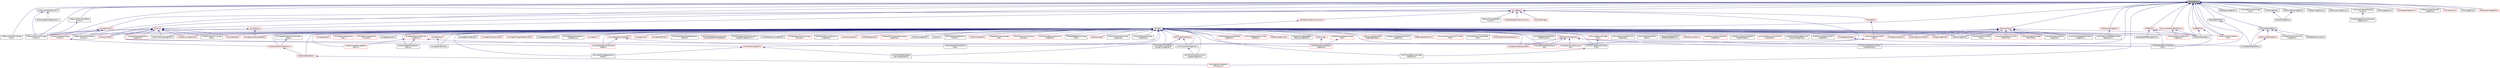 digraph "itkFixedArray.h"
{
 // LATEX_PDF_SIZE
  edge [fontname="Helvetica",fontsize="10",labelfontname="Helvetica",labelfontsize="10"];
  node [fontname="Helvetica",fontsize="10",shape=record];
  Node1 [label="itkFixedArray.h",height=0.2,width=0.4,color="black", fillcolor="grey75", style="filled", fontcolor="black",tooltip=" "];
  Node1 -> Node2 [dir="back",color="midnightblue",fontsize="10",style="solid",fontname="Helvetica"];
  Node2 [label="itkBSplineControlPointImage\lFilter.h",height=0.2,width=0.4,color="black", fillcolor="white", style="filled",URL="$itkBSplineControlPointImageFilter_8h.html",tooltip=" "];
  Node1 -> Node3 [dir="back",color="midnightblue",fontsize="10",style="solid",fontname="Helvetica"];
  Node3 [label="itkBSplineControlPointImage\lFunction.h",height=0.2,width=0.4,color="black", fillcolor="white", style="filled",URL="$itkBSplineControlPointImageFunction_8h.html",tooltip=" "];
  Node1 -> Node4 [dir="back",color="midnightblue",fontsize="10",style="solid",fontname="Helvetica"];
  Node4 [label="itkBilateralImageFilter.h",height=0.2,width=0.4,color="black", fillcolor="white", style="filled",URL="$itkBilateralImageFilter_8h.html",tooltip=" "];
  Node1 -> Node5 [dir="back",color="midnightblue",fontsize="10",style="solid",fontname="Helvetica"];
  Node5 [label="itkBoxSpatialObject.h",height=0.2,width=0.4,color="black", fillcolor="white", style="filled",URL="$itkBoxSpatialObject_8h.html",tooltip=" "];
  Node5 -> Node6 [dir="back",color="midnightblue",fontsize="10",style="solid",fontname="Helvetica"];
  Node6 [label="itkCastSpatialObjectFilter.h",height=0.2,width=0.4,color="black", fillcolor="white", style="filled",URL="$itkCastSpatialObjectFilter_8h.html",tooltip=" "];
  Node1 -> Node7 [dir="back",color="midnightblue",fontsize="10",style="solid",fontname="Helvetica"];
  Node7 [label="itkChangeInformationImage\lFilter.h",height=0.2,width=0.4,color="black", fillcolor="white", style="filled",URL="$itkChangeInformationImageFilter_8h.html",tooltip=" "];
  Node1 -> Node8 [dir="back",color="midnightblue",fontsize="10",style="solid",fontname="Helvetica"];
  Node8 [label="itkEllipseSpatialObject.h",height=0.2,width=0.4,color="black", fillcolor="white", style="filled",URL="$itkEllipseSpatialObject_8h.html",tooltip=" "];
  Node8 -> Node6 [dir="back",color="midnightblue",fontsize="10",style="solid",fontname="Helvetica"];
  Node8 -> Node9 [dir="back",color="midnightblue",fontsize="10",style="solid",fontname="Helvetica"];
  Node9 [label="itkGaussianSpatialObject.h",height=0.2,width=0.4,color="red", fillcolor="white", style="filled",URL="$itkGaussianSpatialObject_8h.html",tooltip=" "];
  Node9 -> Node6 [dir="back",color="midnightblue",fontsize="10",style="solid",fontname="Helvetica"];
  Node8 -> Node11 [dir="back",color="midnightblue",fontsize="10",style="solid",fontname="Helvetica"];
  Node11 [label="itkHoughTransform2DCircles\lImageFilter.h",height=0.2,width=0.4,color="black", fillcolor="white", style="filled",URL="$itkHoughTransform2DCirclesImageFilter_8h.html",tooltip=" "];
  Node8 -> Node12 [dir="back",color="midnightblue",fontsize="10",style="solid",fontname="Helvetica"];
  Node12 [label="itkMetaEllipseConverter.h",height=0.2,width=0.4,color="black", fillcolor="white", style="filled",URL="$itkMetaEllipseConverter_8h.html",tooltip=" "];
  Node1 -> Node13 [dir="back",color="midnightblue",fontsize="10",style="solid",fontname="Helvetica"];
  Node13 [label="itkFlipImageFilter.h",height=0.2,width=0.4,color="black", fillcolor="white", style="filled",URL="$itkFlipImageFilter_8h.html",tooltip=" "];
  Node13 -> Node14 [dir="back",color="midnightblue",fontsize="10",style="solid",fontname="Helvetica"];
  Node14 [label="itkOrientImageFilter.h",height=0.2,width=0.4,color="black", fillcolor="white", style="filled",URL="$itkOrientImageFilter_8h.html",tooltip=" "];
  Node1 -> Node15 [dir="back",color="midnightblue",fontsize="10",style="solid",fontname="Helvetica"];
  Node15 [label="itkGaborImageSource.h",height=0.2,width=0.4,color="black", fillcolor="white", style="filled",URL="$itkGaborImageSource_8h.html",tooltip=" "];
  Node1 -> Node16 [dir="back",color="midnightblue",fontsize="10",style="solid",fontname="Helvetica"];
  Node16 [label="itkGaussianDerivativeImage\lFunction.h",height=0.2,width=0.4,color="black", fillcolor="white", style="filled",URL="$itkGaussianDerivativeImageFunction_8h.html",tooltip=" "];
  Node1 -> Node17 [dir="back",color="midnightblue",fontsize="10",style="solid",fontname="Helvetica"];
  Node17 [label="itkGaussianDerivativeSpatial\lFunction.h",height=0.2,width=0.4,color="black", fillcolor="white", style="filled",URL="$itkGaussianDerivativeSpatialFunction_8h.html",tooltip=" "];
  Node17 -> Node16 [dir="back",color="midnightblue",fontsize="10",style="solid",fontname="Helvetica"];
  Node1 -> Node18 [dir="back",color="midnightblue",fontsize="10",style="solid",fontname="Helvetica"];
  Node18 [label="itkGaussianImageSource.h",height=0.2,width=0.4,color="black", fillcolor="white", style="filled",URL="$itkGaussianImageSource_8h.html",tooltip=" "];
  Node1 -> Node19 [dir="back",color="midnightblue",fontsize="10",style="solid",fontname="Helvetica"];
  Node19 [label="itkGaussianInterpolateImage\lFunction.h",height=0.2,width=0.4,color="black", fillcolor="white", style="filled",URL="$itkGaussianInterpolateImageFunction_8h.html",tooltip=" "];
  Node19 -> Node20 [dir="back",color="midnightblue",fontsize="10",style="solid",fontname="Helvetica"];
  Node20 [label="itkLabelImageGaussianInterpolate\lImageFunction.h",height=0.2,width=0.4,color="black", fillcolor="white", style="filled",URL="$itkLabelImageGaussianInterpolateImageFunction_8h.html",tooltip=" "];
  Node1 -> Node21 [dir="back",color="midnightblue",fontsize="10",style="solid",fontname="Helvetica"];
  Node21 [label="itkGaussianSpatialFunction.h",height=0.2,width=0.4,color="black", fillcolor="white", style="filled",URL="$itkGaussianSpatialFunction_8h.html",tooltip=" "];
  Node21 -> Node22 [dir="back",color="midnightblue",fontsize="10",style="solid",fontname="Helvetica"];
  Node22 [label="itkGaussianBlurImageFunction.h",height=0.2,width=0.4,color="black", fillcolor="white", style="filled",URL="$itkGaussianBlurImageFunction_8h.html",tooltip=" "];
  Node21 -> Node16 [dir="back",color="midnightblue",fontsize="10",style="solid",fontname="Helvetica"];
  Node1 -> Node23 [dir="back",color="midnightblue",fontsize="10",style="solid",fontname="Helvetica"];
  Node23 [label="itkGridImageSource.h",height=0.2,width=0.4,color="black", fillcolor="white", style="filled",URL="$itkGridImageSource_8h.html",tooltip=" "];
  Node1 -> Node24 [dir="back",color="midnightblue",fontsize="10",style="solid",fontname="Helvetica"];
  Node24 [label="itkImage.h",height=0.2,width=0.4,color="black", fillcolor="white", style="filled",URL="$itkImage_8h.html",tooltip=" "];
  Node24 -> Node25 [dir="back",color="midnightblue",fontsize="10",style="solid",fontname="Helvetica"];
  Node25 [label="itkAdaptiveHistogramEqualization\lImageFilter.h",height=0.2,width=0.4,color="black", fillcolor="white", style="filled",URL="$itkAdaptiveHistogramEqualizationImageFilter_8h.html",tooltip=" "];
  Node24 -> Node26 [dir="back",color="midnightblue",fontsize="10",style="solid",fontname="Helvetica"];
  Node26 [label="itkBSplineBaseTransform.h",height=0.2,width=0.4,color="red", fillcolor="white", style="filled",URL="$itkBSplineBaseTransform_8h.html",tooltip=" "];
  Node24 -> Node3 [dir="back",color="midnightblue",fontsize="10",style="solid",fontname="Helvetica"];
  Node24 -> Node49 [dir="back",color="midnightblue",fontsize="10",style="solid",fontname="Helvetica"];
  Node49 [label="itkBinaryImageToLevelSet\lImageAdaptorBase.h",height=0.2,width=0.4,color="red", fillcolor="white", style="filled",URL="$itkBinaryImageToLevelSetImageAdaptorBase_8h.html",tooltip=" "];
  Node24 -> Node51 [dir="back",color="midnightblue",fontsize="10",style="solid",fontname="Helvetica"];
  Node51 [label="itkBlockMatchingImageFilter.h",height=0.2,width=0.4,color="black", fillcolor="white", style="filled",URL="$itkBlockMatchingImageFilter_8h.html",tooltip=" "];
  Node24 -> Node52 [dir="back",color="midnightblue",fontsize="10",style="solid",fontname="Helvetica"];
  Node52 [label="itkComplexToComplex1DFFTImage\lFilter.h",height=0.2,width=0.4,color="red", fillcolor="white", style="filled",URL="$itkComplexToComplex1DFFTImageFilter_8h.html",tooltip=" "];
  Node24 -> Node55 [dir="back",color="midnightblue",fontsize="10",style="solid",fontname="Helvetica"];
  Node55 [label="itkConfidenceConnectedImage\lFilter.h",height=0.2,width=0.4,color="black", fillcolor="white", style="filled",URL="$itkConfidenceConnectedImageFilter_8h.html",tooltip=" "];
  Node24 -> Node56 [dir="back",color="midnightblue",fontsize="10",style="solid",fontname="Helvetica"];
  Node56 [label="itkConnectedComponentAlgorithm.h",height=0.2,width=0.4,color="red", fillcolor="white", style="filled",URL="$itkConnectedComponentAlgorithm_8h.html",tooltip=" "];
  Node24 -> Node60 [dir="back",color="midnightblue",fontsize="10",style="solid",fontname="Helvetica"];
  Node60 [label="itkConstNeighborhoodIterator.h",height=0.2,width=0.4,color="red", fillcolor="white", style="filled",URL="$itkConstNeighborhoodIterator_8h.html",tooltip=" "];
  Node60 -> Node164 [dir="back",color="midnightblue",fontsize="10",style="solid",fontname="Helvetica"];
  Node164 [label="itkImageToNeighborhoodSample\lAdaptor.h",height=0.2,width=0.4,color="red", fillcolor="white", style="filled",URL="$itkImageToNeighborhoodSampleAdaptor_8h.html",tooltip=" "];
  Node60 -> Node173 [dir="back",color="midnightblue",fontsize="10",style="solid",fontname="Helvetica"];
  Node173 [label="itkMaskFeaturePointSelection\lFilter.h",height=0.2,width=0.4,color="black", fillcolor="white", style="filled",URL="$itkMaskFeaturePointSelectionFilter_8h.html",tooltip=" "];
  Node24 -> Node238 [dir="back",color="midnightblue",fontsize="10",style="solid",fontname="Helvetica"];
  Node238 [label="itkConstNeighborhoodIterator\lWithOnlyIndex.h",height=0.2,width=0.4,color="black", fillcolor="white", style="filled",URL="$itkConstNeighborhoodIteratorWithOnlyIndex_8h.html",tooltip=" "];
  Node24 -> Node239 [dir="back",color="midnightblue",fontsize="10",style="solid",fontname="Helvetica"];
  Node239 [label="itkContourDirectedMeanDistance\lImageFilter.h",height=0.2,width=0.4,color="black", fillcolor="white", style="filled",URL="$itkContourDirectedMeanDistanceImageFilter_8h.html",tooltip=" "];
  Node24 -> Node240 [dir="back",color="midnightblue",fontsize="10",style="solid",fontname="Helvetica"];
  Node240 [label="itkDefaultImageToImageMetric\lTraitsv4.h",height=0.2,width=0.4,color="red", fillcolor="white", style="filled",URL="$itkDefaultImageToImageMetricTraitsv4_8h.html",tooltip=" "];
  Node24 -> Node252 [dir="back",color="midnightblue",fontsize="10",style="solid",fontname="Helvetica"];
  Node252 [label="itkDirectFourierReconstruction\lImageToImageFilter.h",height=0.2,width=0.4,color="black", fillcolor="white", style="filled",URL="$itkDirectFourierReconstructionImageToImageFilter_8h.html",tooltip=" "];
  Node24 -> Node253 [dir="back",color="midnightblue",fontsize="10",style="solid",fontname="Helvetica"];
  Node253 [label="itkDiscreteGaussianDerivative\lImageFilter.h",height=0.2,width=0.4,color="black", fillcolor="white", style="filled",URL="$itkDiscreteGaussianDerivativeImageFilter_8h.html",tooltip=" "];
  Node24 -> Node254 [dir="back",color="midnightblue",fontsize="10",style="solid",fontname="Helvetica"];
  Node254 [label="itkDiscreteGaussianImage\lFilter.h",height=0.2,width=0.4,color="red", fillcolor="white", style="filled",URL="$itkDiscreteGaussianImageFilter_8h.html",tooltip=" "];
  Node254 -> Node255 [dir="back",color="midnightblue",fontsize="10",style="solid",fontname="Helvetica"];
  Node255 [label="itkFFTDiscreteGaussianImage\lFilter.h",height=0.2,width=0.4,color="black", fillcolor="white", style="filled",URL="$itkFFTDiscreteGaussianImageFilter_8h.html",tooltip=" "];
  Node255 -> Node256 [dir="back",color="midnightblue",fontsize="10",style="solid",fontname="Helvetica"];
  Node256 [label="itkFFTDiscreteGaussianImage\lFilterFactory.h",height=0.2,width=0.4,color="black", fillcolor="white", style="filled",URL="$itkFFTDiscreteGaussianImageFilterFactory_8h.html",tooltip=" "];
  Node24 -> Node258 [dir="back",color="midnightblue",fontsize="10",style="solid",fontname="Helvetica"];
  Node258 [label="itkDisplacementFieldTransform.h",height=0.2,width=0.4,color="red", fillcolor="white", style="filled",URL="$itkDisplacementFieldTransform_8h.html",tooltip=" "];
  Node258 -> Node264 [dir="back",color="midnightblue",fontsize="10",style="solid",fontname="Helvetica"];
  Node264 [label="itkObjectToObjectMetric.h",height=0.2,width=0.4,color="red", fillcolor="white", style="filled",URL="$itkObjectToObjectMetric_8h.html",tooltip=" "];
  Node264 -> Node266 [dir="back",color="midnightblue",fontsize="10",style="solid",fontname="Helvetica"];
  Node266 [label="itkPointSetToPointSetMetric\lWithIndexv4.h",height=0.2,width=0.4,color="red", fillcolor="white", style="filled",URL="$itkPointSetToPointSetMetricWithIndexv4_8h.html",tooltip=" "];
  Node24 -> Node276 [dir="back",color="midnightblue",fontsize="10",style="solid",fontname="Helvetica"];
  Node276 [label="itkEuclideanDistancePoint\lMetric.h",height=0.2,width=0.4,color="black", fillcolor="white", style="filled",URL="$itkEuclideanDistancePointMetric_8h.html",tooltip=" "];
  Node24 -> Node269 [dir="back",color="midnightblue",fontsize="10",style="solid",fontname="Helvetica"];
  Node269 [label="itkExpectationBasedPoint\lSetToPointSetMetricv4.h",height=0.2,width=0.4,color="black", fillcolor="white", style="filled",URL="$itkExpectationBasedPointSetToPointSetMetricv4_8h.html",tooltip=" "];
  Node24 -> Node255 [dir="back",color="midnightblue",fontsize="10",style="solid",fontname="Helvetica"];
  Node24 -> Node256 [dir="back",color="midnightblue",fontsize="10",style="solid",fontname="Helvetica"];
  Node24 -> Node277 [dir="back",color="midnightblue",fontsize="10",style="solid",fontname="Helvetica"];
  Node277 [label="itkFFTImageFilterFactory.h",height=0.2,width=0.4,color="red", fillcolor="white", style="filled",URL="$itkFFTImageFilterFactory_8h.html",tooltip=" "];
  Node277 -> Node288 [dir="back",color="midnightblue",fontsize="10",style="solid",fontname="Helvetica"];
  Node288 [label="itkVnlHalfHermitianToReal\lInverseFFTImageFilter.h",height=0.2,width=0.4,color="black", fillcolor="white", style="filled",URL="$itkVnlHalfHermitianToRealInverseFFTImageFilter_8h.html",tooltip=" "];
  Node277 -> Node290 [dir="back",color="midnightblue",fontsize="10",style="solid",fontname="Helvetica"];
  Node290 [label="itkVnlInverseFFTImageFilter.h",height=0.2,width=0.4,color="black", fillcolor="white", style="filled",URL="$itkVnlInverseFFTImageFilter_8h.html",tooltip=" "];
  Node290 -> Node252 [dir="back",color="midnightblue",fontsize="10",style="solid",fontname="Helvetica"];
  Node24 -> Node292 [dir="back",color="midnightblue",fontsize="10",style="solid",fontname="Helvetica"];
  Node292 [label="itkFastMarchingTraits.h",height=0.2,width=0.4,color="red", fillcolor="white", style="filled",URL="$itkFastMarchingTraits_8h.html",tooltip=" "];
  Node24 -> Node300 [dir="back",color="midnightblue",fontsize="10",style="solid",fontname="Helvetica"];
  Node300 [label="itkFastMarchingUpwindGradient\lImageFilter.h",height=0.2,width=0.4,color="red", fillcolor="white", style="filled",URL="$itkFastMarchingUpwindGradientImageFilter_8h.html",tooltip=" "];
  Node24 -> Node213 [dir="back",color="midnightblue",fontsize="10",style="solid",fontname="Helvetica"];
  Node213 [label="itkFastMarchingUpwindGradient\lImageFilterBase.h",height=0.2,width=0.4,color="black", fillcolor="white", style="filled",URL="$itkFastMarchingUpwindGradientImageFilterBase_8h.html",tooltip=" "];
  Node24 -> Node302 [dir="back",color="midnightblue",fontsize="10",style="solid",fontname="Helvetica"];
  Node302 [label="itkFlatStructuringElement.h",height=0.2,width=0.4,color="red", fillcolor="white", style="filled",URL="$itkFlatStructuringElement_8h.html",tooltip=" "];
  Node24 -> Node306 [dir="back",color="midnightblue",fontsize="10",style="solid",fontname="Helvetica"];
  Node306 [label="itkFloodFilledFunctionConditional\lConstIterator.h",height=0.2,width=0.4,color="red", fillcolor="white", style="filled",URL="$itkFloodFilledFunctionConditionalConstIterator_8h.html",tooltip=" "];
  Node24 -> Node311 [dir="back",color="midnightblue",fontsize="10",style="solid",fontname="Helvetica"];
  Node311 [label="itkGPUImage.h",height=0.2,width=0.4,color="red", fillcolor="white", style="filled",URL="$itkGPUImage_8h.html",tooltip=" "];
  Node311 -> Node321 [dir="back",color="midnightblue",fontsize="10",style="solid",fontname="Helvetica"];
  Node321 [label="itkGPUNeighborhoodOperator\lImageFilter.h",height=0.2,width=0.4,color="red", fillcolor="white", style="filled",URL="$itkGPUNeighborhoodOperatorImageFilter_8h.html",tooltip=" "];
  Node24 -> Node321 [dir="back",color="midnightblue",fontsize="10",style="solid",fontname="Helvetica"];
  Node24 -> Node16 [dir="back",color="midnightblue",fontsize="10",style="solid",fontname="Helvetica"];
  Node24 -> Node323 [dir="back",color="midnightblue",fontsize="10",style="solid",fontname="Helvetica"];
  Node323 [label="itkGradientMagnitudeRecursive\lGaussianImageFilter.h",height=0.2,width=0.4,color="black", fillcolor="white", style="filled",URL="$itkGradientMagnitudeRecursiveGaussianImageFilter_8h.html",tooltip=" "];
  Node24 -> Node324 [dir="back",color="midnightblue",fontsize="10",style="solid",fontname="Helvetica"];
  Node324 [label="itkGradientRecursiveGaussian\lImageFilter.h",height=0.2,width=0.4,color="red", fillcolor="white", style="filled",URL="$itkGradientRecursiveGaussianImageFilter_8h.html",tooltip=" "];
  Node324 -> Node240 [dir="back",color="midnightblue",fontsize="10",style="solid",fontname="Helvetica"];
  Node324 -> Node325 [dir="back",color="midnightblue",fontsize="10",style="solid",fontname="Helvetica"];
  Node325 [label="itkPointSetToImageMetric.h",height=0.2,width=0.4,color="red", fillcolor="white", style="filled",URL="$itkPointSetToImageMetric_8h.html",tooltip=" "];
  Node325 -> Node329 [dir="back",color="midnightblue",fontsize="10",style="solid",fontname="Helvetica"];
  Node329 [label="itkPointSetToImageRegistration\lMethod.h",height=0.2,width=0.4,color="black", fillcolor="white", style="filled",URL="$itkPointSetToImageRegistrationMethod_8h.html",tooltip=" "];
  Node325 -> Node330 [dir="back",color="midnightblue",fontsize="10",style="solid",fontname="Helvetica"];
  Node330 [label="itkPointSetToSpatialObject\lDemonsRegistration.h",height=0.2,width=0.4,color="black", fillcolor="white", style="filled",URL="$itkPointSetToSpatialObjectDemonsRegistration_8h.html",tooltip=" "];
  Node324 -> Node333 [dir="back",color="midnightblue",fontsize="10",style="solid",fontname="Helvetica"];
  Node333 [label="itkVectorImageToImageMetric\lTraitsv4.h",height=0.2,width=0.4,color="black", fillcolor="white", style="filled",URL="$itkVectorImageToImageMetricTraitsv4_8h.html",tooltip=" "];
  Node24 -> Node334 [dir="back",color="midnightblue",fontsize="10",style="solid",fontname="Helvetica"];
  Node334 [label="itkGradientVectorFlowImage\lFilter.h",height=0.2,width=0.4,color="black", fillcolor="white", style="filled",URL="$itkGradientVectorFlowImageFilter_8h.html",tooltip=" "];
  Node24 -> Node335 [dir="back",color="midnightblue",fontsize="10",style="solid",fontname="Helvetica"];
  Node335 [label="itkHardConnectedComponent\lImageFilter.h",height=0.2,width=0.4,color="black", fillcolor="white", style="filled",URL="$itkHardConnectedComponentImageFilter_8h.html",tooltip=" "];
  Node24 -> Node336 [dir="back",color="midnightblue",fontsize="10",style="solid",fontname="Helvetica"];
  Node336 [label="itkHessianRecursiveGaussian\lImageFilter.h",height=0.2,width=0.4,color="red", fillcolor="white", style="filled",URL="$itkHessianRecursiveGaussianImageFilter_8h.html",tooltip=" "];
  Node24 -> Node338 [dir="back",color="midnightblue",fontsize="10",style="solid",fontname="Helvetica"];
  Node338 [label="itkImageAdaptor.h",height=0.2,width=0.4,color="red", fillcolor="white", style="filled",URL="$itkImageAdaptor_8h.html",tooltip=" "];
  Node24 -> Node365 [dir="back",color="midnightblue",fontsize="10",style="solid",fontname="Helvetica"];
  Node365 [label="itkImageConstIterator.h",height=0.2,width=0.4,color="red", fillcolor="white", style="filled",URL="$itkImageConstIterator_8h.html",tooltip=" "];
  Node24 -> Node417 [dir="back",color="midnightblue",fontsize="10",style="solid",fontname="Helvetica"];
  Node417 [label="itkImageConstIteratorWith\lIndex.h",height=0.2,width=0.4,color="red", fillcolor="white", style="filled",URL="$itkImageConstIteratorWithIndex_8h.html",tooltip=" "];
  Node24 -> Node562 [dir="back",color="midnightblue",fontsize="10",style="solid",fontname="Helvetica"];
  Node562 [label="itkImageConstIteratorWith\lOnlyIndex.h",height=0.2,width=0.4,color="red", fillcolor="white", style="filled",URL="$itkImageConstIteratorWithOnlyIndex_8h.html",tooltip=" "];
  Node24 -> Node565 [dir="back",color="midnightblue",fontsize="10",style="solid",fontname="Helvetica"];
  Node565 [label="itkImageDuplicator.h",height=0.2,width=0.4,color="black", fillcolor="white", style="filled",URL="$itkImageDuplicator_8h.html",tooltip=" "];
  Node24 -> Node566 [dir="back",color="midnightblue",fontsize="10",style="solid",fontname="Helvetica"];
  Node566 [label="itkImageKernelOperator.h",height=0.2,width=0.4,color="black", fillcolor="white", style="filled",URL="$itkImageKernelOperator_8h.html",tooltip=" "];
  Node24 -> Node567 [dir="back",color="midnightblue",fontsize="10",style="solid",fontname="Helvetica"];
  Node567 [label="itkImageMomentsCalculator.h",height=0.2,width=0.4,color="red", fillcolor="white", style="filled",URL="$itkImageMomentsCalculator_8h.html",tooltip=" "];
  Node24 -> Node386 [dir="back",color="midnightblue",fontsize="10",style="solid",fontname="Helvetica"];
  Node386 [label="itkImagePCAShapeModelEstimator.h",height=0.2,width=0.4,color="red", fillcolor="white", style="filled",URL="$itkImagePCAShapeModelEstimator_8h.html",tooltip=" "];
  Node24 -> Node39 [dir="back",color="midnightblue",fontsize="10",style="solid",fontname="Helvetica"];
  Node39 [label="itkImageRegistrationMethod.h",height=0.2,width=0.4,color="black", fillcolor="white", style="filled",URL="$itkImageRegistrationMethod_8h.html",tooltip=" "];
  Node24 -> Node443 [dir="back",color="midnightblue",fontsize="10",style="solid",fontname="Helvetica"];
  Node443 [label="itkImageRegistrationMethod\lImageSource.h",height=0.2,width=0.4,color="black", fillcolor="white", style="filled",URL="$itkImageRegistrationMethodImageSource_8h.html",tooltip=" "];
  Node24 -> Node570 [dir="back",color="midnightblue",fontsize="10",style="solid",fontname="Helvetica"];
  Node570 [label="itkImageSink.h",height=0.2,width=0.4,color="red", fillcolor="white", style="filled",URL="$itkImageSink_8h.html",tooltip=" "];
  Node24 -> Node591 [dir="back",color="midnightblue",fontsize="10",style="solid",fontname="Helvetica"];
  Node591 [label="itkImageSource.h",height=0.2,width=0.4,color="red", fillcolor="white", style="filled",URL="$itkImageSource_8h.html",tooltip=" "];
  Node24 -> Node837 [dir="back",color="midnightblue",fontsize="10",style="solid",fontname="Helvetica"];
  Node837 [label="itkImageSpatialObject.h",height=0.2,width=0.4,color="red", fillcolor="white", style="filled",URL="$itkImageSpatialObject_8h.html",tooltip=" "];
  Node837 -> Node6 [dir="back",color="midnightblue",fontsize="10",style="solid",fontname="Helvetica"];
  Node24 -> Node391 [dir="back",color="midnightblue",fontsize="10",style="solid",fontname="Helvetica"];
  Node391 [label="itkImageToListSampleAdaptor.h",height=0.2,width=0.4,color="red", fillcolor="white", style="filled",URL="$itkImageToListSampleAdaptor_8h.html",tooltip=" "];
  Node24 -> Node164 [dir="back",color="midnightblue",fontsize="10",style="solid",fontname="Helvetica"];
  Node24 -> Node839 [dir="back",color="midnightblue",fontsize="10",style="solid",fontname="Helvetica"];
  Node839 [label="itkImageToPathFilter.h",height=0.2,width=0.4,color="red", fillcolor="white", style="filled",URL="$itkImageToPathFilter_8h.html",tooltip=" "];
  Node24 -> Node840 [dir="back",color="midnightblue",fontsize="10",style="solid",fontname="Helvetica"];
  Node840 [label="itkImageToSpatialObjectRegistration\lMethod.h",height=0.2,width=0.4,color="black", fillcolor="white", style="filled",URL="$itkImageToSpatialObjectRegistrationMethod_8h.html",tooltip=" "];
  Node24 -> Node841 [dir="back",color="midnightblue",fontsize="10",style="solid",fontname="Helvetica"];
  Node841 [label="itkImageToVideoFilter.h",height=0.2,width=0.4,color="black", fillcolor="white", style="filled",URL="$itkImageToVideoFilter_8h.html",tooltip=" "];
  Node24 -> Node842 [dir="back",color="midnightblue",fontsize="10",style="solid",fontname="Helvetica"];
  Node842 [label="itkImageVectorOptimizerParameters\lHelper.h",height=0.2,width=0.4,color="black", fillcolor="white", style="filled",URL="$itkImageVectorOptimizerParametersHelper_8h.html",tooltip=" "];
  Node842 -> Node258 [dir="back",color="midnightblue",fontsize="10",style="solid",fontname="Helvetica"];
  Node24 -> Node843 [dir="back",color="midnightblue",fontsize="10",style="solid",fontname="Helvetica"];
  Node843 [label="itkJointHistogramMutualInformation\lComputeJointPDFThreaderBase.h",height=0.2,width=0.4,color="red", fillcolor="white", style="filled",URL="$itkJointHistogramMutualInformationComputeJointPDFThreaderBase_8h.html",tooltip=" "];
  Node24 -> Node249 [dir="back",color="midnightblue",fontsize="10",style="solid",fontname="Helvetica"];
  Node249 [label="itkJointHistogramMutualInformation\lImageToImageMetricv4.h",height=0.2,width=0.4,color="black", fillcolor="white", style="filled",URL="$itkJointHistogramMutualInformationImageToImageMetricv4_8h.html",tooltip=" "];
  Node24 -> Node398 [dir="back",color="midnightblue",fontsize="10",style="solid",fontname="Helvetica"];
  Node398 [label="itkKLMRegionGrowImageFilter.h",height=0.2,width=0.4,color="black", fillcolor="white", style="filled",URL="$itkKLMRegionGrowImageFilter_8h.html",tooltip=" "];
  Node24 -> Node845 [dir="back",color="midnightblue",fontsize="10",style="solid",fontname="Helvetica"];
  Node845 [label="itkKappaSigmaThresholdImage\lCalculator.h",height=0.2,width=0.4,color="red", fillcolor="white", style="filled",URL="$itkKappaSigmaThresholdImageCalculator_8h.html",tooltip=" "];
  Node24 -> Node755 [dir="back",color="midnightblue",fontsize="10",style="solid",fontname="Helvetica"];
  Node755 [label="itkLabelMapToRGBImageFilter.h",height=0.2,width=0.4,color="black", fillcolor="white", style="filled",URL="$itkLabelMapToRGBImageFilter_8h.html",tooltip=" "];
  Node24 -> Node694 [dir="back",color="midnightblue",fontsize="10",style="solid",fontname="Helvetica"];
  Node694 [label="itkLaplacianRecursiveGaussian\lImageFilter.h",height=0.2,width=0.4,color="black", fillcolor="white", style="filled",URL="$itkLaplacianRecursiveGaussianImageFilter_8h.html",tooltip=" "];
  Node24 -> Node447 [dir="back",color="midnightblue",fontsize="10",style="solid",fontname="Helvetica"];
  Node447 [label="itkLevelSetEvolutionBase.h",height=0.2,width=0.4,color="red", fillcolor="white", style="filled",URL="$itkLevelSetEvolutionBase_8h.html",tooltip=" "];
  Node24 -> Node846 [dir="back",color="midnightblue",fontsize="10",style="solid",fontname="Helvetica"];
  Node846 [label="itkLevelSetNode.h",height=0.2,width=0.4,color="red", fillcolor="white", style="filled",URL="$itkLevelSetNode_8h.html",tooltip=" "];
  Node24 -> Node852 [dir="back",color="midnightblue",fontsize="10",style="solid",fontname="Helvetica"];
  Node852 [label="itkLineConstIterator.h",height=0.2,width=0.4,color="red", fillcolor="white", style="filled",URL="$itkLineConstIterator_8h.html",tooltip=" "];
  Node24 -> Node854 [dir="back",color="midnightblue",fontsize="10",style="solid",fontname="Helvetica"];
  Node854 [label="itkMRASlabIdentifier.h",height=0.2,width=0.4,color="red", fillcolor="white", style="filled",URL="$itkMRASlabIdentifier_8h.html",tooltip=" "];
  Node24 -> Node855 [dir="back",color="midnightblue",fontsize="10",style="solid",fontname="Helvetica"];
  Node855 [label="itkMalcolmSparseLevelSet\lImage.h",height=0.2,width=0.4,color="red", fillcolor="white", style="filled",URL="$itkMalcolmSparseLevelSetImage_8h.html",tooltip=" "];
  Node855 -> Node203 [dir="back",color="midnightblue",fontsize="10",style="solid",fontname="Helvetica"];
  Node203 [label="itkUpdateMalcolmSparseLevel\lSet.h",height=0.2,width=0.4,color="red", fillcolor="white", style="filled",URL="$itkUpdateMalcolmSparseLevelSet_8h.html",tooltip=" "];
  Node24 -> Node173 [dir="back",color="midnightblue",fontsize="10",style="solid",fontname="Helvetica"];
  Node24 -> Node760 [dir="back",color="midnightblue",fontsize="10",style="solid",fontname="Helvetica"];
  Node760 [label="itkMaskedFFTNormalizedCorrelation\lImageFilter.h",height=0.2,width=0.4,color="red", fillcolor="white", style="filled",URL="$itkMaskedFFTNormalizedCorrelationImageFilter_8h.html",tooltip=" "];
  Node24 -> Node489 [dir="back",color="midnightblue",fontsize="10",style="solid",fontname="Helvetica"];
  Node489 [label="itkMeanImageFilter.h",height=0.2,width=0.4,color="red", fillcolor="white", style="filled",URL="$itkMeanImageFilter_8h.html",tooltip=" "];
  Node24 -> Node490 [dir="back",color="midnightblue",fontsize="10",style="solid",fontname="Helvetica"];
  Node490 [label="itkMedianImageFilter.h",height=0.2,width=0.4,color="black", fillcolor="white", style="filled",URL="$itkMedianImageFilter_8h.html",tooltip=" "];
  Node24 -> Node403 [dir="back",color="midnightblue",fontsize="10",style="solid",fontname="Helvetica"];
  Node403 [label="itkMultiLabelSTAPLEImage\lFilter.h",height=0.2,width=0.4,color="black", fillcolor="white", style="filled",URL="$itkMultiLabelSTAPLEImageFilter_8h.html",tooltip=" "];
  Node24 -> Node102 [dir="back",color="midnightblue",fontsize="10",style="solid",fontname="Helvetica"];
  Node102 [label="itkMultiResolutionPDEDeformable\lRegistration.h",height=0.2,width=0.4,color="black", fillcolor="white", style="filled",URL="$itkMultiResolutionPDEDeformableRegistration_8h.html",tooltip=" "];
  Node24 -> Node226 [dir="back",color="midnightblue",fontsize="10",style="solid",fontname="Helvetica"];
  Node226 [label="itkNeighborhoodAlgorithm.h",height=0.2,width=0.4,color="red", fillcolor="white", style="filled",URL="$itkNeighborhoodAlgorithm_8h.html",tooltip=" "];
  Node226 -> Node166 [dir="back",color="midnightblue",fontsize="10",style="solid",fontname="Helvetica"];
  Node166 [label="itkPatchBasedDenoisingImage\lFilter.h",height=0.2,width=0.4,color="black", fillcolor="white", style="filled",URL="$itkPatchBasedDenoisingImageFilter_8h.html",tooltip=" "];
  Node226 -> Node202 [dir="back",color="midnightblue",fontsize="10",style="solid",fontname="Helvetica"];
  Node202 [label="itkScalarImageToCooccurrence\lListSampleFilter.h",height=0.2,width=0.4,color="black", fillcolor="white", style="filled",URL="$itkScalarImageToCooccurrenceListSampleFilter_8h.html",tooltip=" "];
  Node226 -> Node203 [dir="back",color="midnightblue",fontsize="10",style="solid",fontname="Helvetica"];
  Node226 -> Node205 [dir="back",color="midnightblue",fontsize="10",style="solid",fontname="Helvetica"];
  Node205 [label="itkUpdateShiSparseLevelSet.h",height=0.2,width=0.4,color="red", fillcolor="white", style="filled",URL="$itkUpdateShiSparseLevelSet_8h.html",tooltip=" "];
  Node226 -> Node206 [dir="back",color="midnightblue",fontsize="10",style="solid",fontname="Helvetica"];
  Node206 [label="itkUpdateWhitakerSparseLevel\lSet.h",height=0.2,width=0.4,color="red", fillcolor="white", style="filled",URL="$itkUpdateWhitakerSparseLevelSet_8h.html",tooltip=" "];
  Node24 -> Node768 [dir="back",color="midnightblue",fontsize="10",style="solid",fontname="Helvetica"];
  Node768 [label="itkNeighborhoodOperatorImage\lFilter.h",height=0.2,width=0.4,color="red", fillcolor="white", style="filled",URL="$itkNeighborhoodOperatorImageFilter_8h.html",tooltip=" "];
  Node768 -> Node321 [dir="back",color="midnightblue",fontsize="10",style="solid",fontname="Helvetica"];
  Node24 -> Node492 [dir="back",color="midnightblue",fontsize="10",style="solid",fontname="Helvetica"];
  Node492 [label="itkNoiseImageFilter.h",height=0.2,width=0.4,color="black", fillcolor="white", style="filled",URL="$itkNoiseImageFilter_8h.html",tooltip=" "];
  Node24 -> Node264 [dir="back",color="midnightblue",fontsize="10",style="solid",fontname="Helvetica"];
  Node24 -> Node856 [dir="back",color="midnightblue",fontsize="10",style="solid",fontname="Helvetica"];
  Node856 [label="itkOctree.h",height=0.2,width=0.4,color="black", fillcolor="white", style="filled",URL="$itkOctree_8h.html",tooltip=" "];
  Node24 -> Node857 [dir="back",color="midnightblue",fontsize="10",style="solid",fontname="Helvetica"];
  Node857 [label="itkPCAShapeSignedDistance\lFunction.h",height=0.2,width=0.4,color="black", fillcolor="white", style="filled",URL="$itkPCAShapeSignedDistanceFunction_8h.html",tooltip=" "];
  Node24 -> Node858 [dir="back",color="midnightblue",fontsize="10",style="solid",fontname="Helvetica"];
  Node858 [label="itkPathConstIterator.h",height=0.2,width=0.4,color="red", fillcolor="white", style="filled",URL="$itkPathConstIterator_8h.html",tooltip=" "];
  Node24 -> Node329 [dir="back",color="midnightblue",fontsize="10",style="solid",fontname="Helvetica"];
  Node24 -> Node330 [dir="back",color="midnightblue",fontsize="10",style="solid",fontname="Helvetica"];
  Node24 -> Node695 [dir="back",color="midnightblue",fontsize="10",style="solid",fontname="Helvetica"];
  Node695 [label="itkRelabelComponentImage\lFilter.h",height=0.2,width=0.4,color="red", fillcolor="white", style="filled",URL="$itkRelabelComponentImageFilter_8h.html",tooltip=" "];
  Node24 -> Node860 [dir="back",color="midnightblue",fontsize="10",style="solid",fontname="Helvetica"];
  Node860 [label="itkRobustAutomaticThreshold\lCalculator.h",height=0.2,width=0.4,color="red", fillcolor="white", style="filled",URL="$itkRobustAutomaticThresholdCalculator_8h.html",tooltip=" "];
  Node24 -> Node861 [dir="back",color="midnightblue",fontsize="10",style="solid",fontname="Helvetica"];
  Node861 [label="itkScalarImageToCooccurrence\lMatrixFilter.h",height=0.2,width=0.4,color="red", fillcolor="white", style="filled",URL="$itkScalarImageToCooccurrenceMatrixFilter_8h.html",tooltip=" "];
  Node24 -> Node863 [dir="back",color="midnightblue",fontsize="10",style="solid",fontname="Helvetica"];
  Node863 [label="itkScalarImageToRunLength\lMatrixFilter.h",height=0.2,width=0.4,color="red", fillcolor="white", style="filled",URL="$itkScalarImageToRunLengthMatrixFilter_8h.html",tooltip=" "];
  Node24 -> Node493 [dir="back",color="midnightblue",fontsize="10",style="solid",fontname="Helvetica"];
  Node493 [label="itkSimpleContourExtractor\lImageFilter.h",height=0.2,width=0.4,color="black", fillcolor="white", style="filled",URL="$itkSimpleContourExtractorImageFilter_8h.html",tooltip=" "];
  Node24 -> Node495 [dir="back",color="midnightblue",fontsize="10",style="solid",fontname="Helvetica"];
  Node495 [label="itkSmoothingRecursiveGaussian\lImageFilter.h",height=0.2,width=0.4,color="red", fillcolor="white", style="filled",URL="$itkSmoothingRecursiveGaussianImageFilter_8h.html",tooltip=" "];
  Node24 -> Node807 [dir="back",color="midnightblue",fontsize="10",style="solid",fontname="Helvetica"];
  Node807 [label="itkSobelEdgeDetectionImage\lFilter.h",height=0.2,width=0.4,color="black", fillcolor="white", style="filled",URL="$itkSobelEdgeDetectionImageFilter_8h.html",tooltip=" "];
  Node24 -> Node865 [dir="back",color="midnightblue",fontsize="10",style="solid",fontname="Helvetica"];
  Node865 [label="itkSparseImage.h",height=0.2,width=0.4,color="red", fillcolor="white", style="filled",URL="$itkSparseImage_8h.html",tooltip=" "];
  Node24 -> Node509 [dir="back",color="midnightblue",fontsize="10",style="solid",fontname="Helvetica"];
  Node509 [label="itkTensorFractionalAnisotropy\lImageFilter.h",height=0.2,width=0.4,color="black", fillcolor="white", style="filled",URL="$itkTensorFractionalAnisotropyImageFilter_8h.html",tooltip=" "];
  Node24 -> Node510 [dir="back",color="midnightblue",fontsize="10",style="solid",fontname="Helvetica"];
  Node510 [label="itkTensorRelativeAnisotropy\lImageFilter.h",height=0.2,width=0.4,color="black", fillcolor="white", style="filled",URL="$itkTensorRelativeAnisotropyImageFilter_8h.html",tooltip=" "];
  Node24 -> Node203 [dir="back",color="midnightblue",fontsize="10",style="solid",fontname="Helvetica"];
  Node24 -> Node205 [dir="back",color="midnightblue",fontsize="10",style="solid",fontname="Helvetica"];
  Node24 -> Node206 [dir="back",color="midnightblue",fontsize="10",style="solid",fontname="Helvetica"];
  Node24 -> Node231 [dir="back",color="midnightblue",fontsize="10",style="solid",fontname="Helvetica"];
  Node231 [label="itkVectorGradientMagnitude\lImageFilter.h",height=0.2,width=0.4,color="red", fillcolor="white", style="filled",URL="$itkVectorGradientMagnitudeImageFilter_8h.html",tooltip=" "];
  Node24 -> Node333 [dir="back",color="midnightblue",fontsize="10",style="solid",fontname="Helvetica"];
  Node24 -> Node814 [dir="back",color="midnightblue",fontsize="10",style="solid",fontname="Helvetica"];
  Node814 [label="itkVectorNeighborhoodOperator\lImageFilter.h",height=0.2,width=0.4,color="red", fillcolor="white", style="filled",URL="$itkVectorNeighborhoodOperatorImageFilter_8h.html",tooltip=" "];
  Node24 -> Node866 [dir="back",color="midnightblue",fontsize="10",style="solid",fontname="Helvetica"];
  Node866 [label="itkVideoStream.h",height=0.2,width=0.4,color="red", fillcolor="white", style="filled",URL="$itkVideoStream_8h.html",tooltip=" "];
  Node866 -> Node841 [dir="back",color="midnightblue",fontsize="10",style="solid",fontname="Helvetica"];
  Node24 -> Node288 [dir="back",color="midnightblue",fontsize="10",style="solid",fontname="Helvetica"];
  Node24 -> Node290 [dir="back",color="midnightblue",fontsize="10",style="solid",fontname="Helvetica"];
  Node24 -> Node815 [dir="back",color="midnightblue",fontsize="10",style="solid",fontname="Helvetica"];
  Node815 [label="itkVoronoiSegmentationImage\lFilterBase.h",height=0.2,width=0.4,color="red", fillcolor="white", style="filled",URL="$itkVoronoiSegmentationImageFilterBase_8h.html",tooltip=" "];
  Node24 -> Node874 [dir="back",color="midnightblue",fontsize="10",style="solid",fontname="Helvetica"];
  Node874 [label="itkWatershedBoundary.h",height=0.2,width=0.4,color="red", fillcolor="white", style="filled",URL="$itkWatershedBoundary_8h.html",tooltip=" "];
  Node24 -> Node825 [dir="back",color="midnightblue",fontsize="10",style="solid",fontname="Helvetica"];
  Node825 [label="itkZeroCrossingBasedEdge\lDetectionImageFilter.h",height=0.2,width=0.4,color="black", fillcolor="white", style="filled",URL="$itkZeroCrossingBasedEdgeDetectionImageFilter_8h.html",tooltip=" "];
  Node1 -> Node879 [dir="back",color="midnightblue",fontsize="10",style="solid",fontname="Helvetica"];
  Node879 [label="itkImageBase.h",height=0.2,width=0.4,color="red", fillcolor="white", style="filled",URL="$itkImageBase_8h.html",tooltip=" "];
  Node879 -> Node880 [dir="back",color="midnightblue",fontsize="10",style="solid",fontname="Helvetica"];
  Node880 [label="itkBinaryThresholdSpatial\lFunction.h",height=0.2,width=0.4,color="black", fillcolor="white", style="filled",URL="$itkBinaryThresholdSpatialFunction_8h.html",tooltip=" "];
  Node879 -> Node881 [dir="back",color="midnightblue",fontsize="10",style="solid",fontname="Helvetica"];
  Node881 [label="itkGTestTypedefsAndConstructors.h",height=0.2,width=0.4,color="red", fillcolor="white", style="filled",URL="$itkGTestTypedefsAndConstructors_8h.html",tooltip=" "];
  Node879 -> Node883 [dir="back",color="midnightblue",fontsize="10",style="solid",fontname="Helvetica"];
  Node883 [label="itkImageFunction.h",height=0.2,width=0.4,color="red", fillcolor="white", style="filled",URL="$itkImageFunction_8h.html",tooltip=" "];
  Node883 -> Node3 [dir="back",color="midnightblue",fontsize="10",style="solid",fontname="Helvetica"];
  Node883 -> Node16 [dir="back",color="midnightblue",fontsize="10",style="solid",fontname="Helvetica"];
  Node883 -> Node905 [dir="back",color="midnightblue",fontsize="10",style="solid",fontname="Helvetica"];
  Node905 [label="itkVectorInterpolateImage\lFunction.h",height=0.2,width=0.4,color="red", fillcolor="white", style="filled",URL="$itkVectorInterpolateImageFunction_8h.html",tooltip=" "];
  Node905 -> Node258 [dir="back",color="midnightblue",fontsize="10",style="solid",fontname="Helvetica"];
  Node879 -> Node910 [dir="back",color="midnightblue",fontsize="10",style="solid",fontname="Helvetica"];
  Node910 [label="itkLabelMap.h",height=0.2,width=0.4,color="red", fillcolor="white", style="filled",URL="$itkLabelMap_8h.html",tooltip=" "];
  Node910 -> Node855 [dir="back",color="midnightblue",fontsize="10",style="solid",fontname="Helvetica"];
  Node879 -> Node918 [dir="back",color="midnightblue",fontsize="10",style="solid",fontname="Helvetica"];
  Node918 [label="itkLevelSetImage.h",height=0.2,width=0.4,color="red", fillcolor="white", style="filled",URL="$itkLevelSetImage_8h.html",tooltip=" "];
  Node879 -> Node922 [dir="back",color="midnightblue",fontsize="10",style="solid",fontname="Helvetica"];
  Node922 [label="itkNeighborhoodAccessorFunctor.h",height=0.2,width=0.4,color="red", fillcolor="white", style="filled",URL="$itkNeighborhoodAccessorFunctor_8h.html",tooltip=" "];
  Node922 -> Node24 [dir="back",color="midnightblue",fontsize="10",style="solid",fontname="Helvetica"];
  Node879 -> Node924 [dir="back",color="midnightblue",fontsize="10",style="solid",fontname="Helvetica"];
  Node924 [label="itkParametricPath.h",height=0.2,width=0.4,color="red", fillcolor="white", style="filled",URL="$itkParametricPath_8h.html",tooltip=" "];
  Node879 -> Node325 [dir="back",color="midnightblue",fontsize="10",style="solid",fontname="Helvetica"];
  Node1 -> Node934 [dir="back",color="midnightblue",fontsize="10",style="solid",fontname="Helvetica"];
  Node934 [label="itkLineSpatialObjectPoint.h",height=0.2,width=0.4,color="red", fillcolor="white", style="filled",URL="$itkLineSpatialObjectPoint_8h.html",tooltip=" "];
  Node1 -> Node937 [dir="back",color="midnightblue",fontsize="10",style="solid",fontname="Helvetica"];
  Node937 [label="itkListSample.h",height=0.2,width=0.4,color="red", fillcolor="white", style="filled",URL="$itkListSample_8h.html",tooltip=" "];
  Node937 -> Node391 [dir="back",color="midnightblue",fontsize="10",style="solid",fontname="Helvetica"];
  Node937 -> Node164 [dir="back",color="midnightblue",fontsize="10",style="solid",fontname="Helvetica"];
  Node1 -> Node944 [dir="back",color="midnightblue",fontsize="10",style="solid",fontname="Helvetica"];
  Node944 [label="itkMeshIOTestHelper.h",height=0.2,width=0.4,color="black", fillcolor="white", style="filled",URL="$itkMeshIOTestHelper_8h.html",tooltip=" "];
  Node1 -> Node945 [dir="back",color="midnightblue",fontsize="10",style="solid",fontname="Helvetica"];
  Node945 [label="itkNumericTraits.h",height=0.2,width=0.4,color="red", fillcolor="white", style="filled",URL="$itkNumericTraits_8h.html",tooltip=" "];
  Node945 -> Node239 [dir="back",color="midnightblue",fontsize="10",style="solid",fontname="Helvetica"];
  Node945 -> Node365 [dir="back",color="midnightblue",fontsize="10",style="solid",fontname="Helvetica"];
  Node945 -> Node447 [dir="back",color="midnightblue",fontsize="10",style="solid",fontname="Helvetica"];
  Node945 -> Node489 [dir="back",color="midnightblue",fontsize="10",style="solid",fontname="Helvetica"];
  Node945 -> Node403 [dir="back",color="midnightblue",fontsize="10",style="solid",fontname="Helvetica"];
  Node945 -> Node492 [dir="back",color="midnightblue",fontsize="10",style="solid",fontname="Helvetica"];
  Node945 -> Node1438 [dir="back",color="midnightblue",fontsize="10",style="solid",fontname="Helvetica"];
  Node1438 [label="itkNumericTraitsFixedArray\lPixel.h",height=0.2,width=0.4,color="red", fillcolor="white", style="filled",URL="$itkNumericTraitsFixedArrayPixel_8h.html",tooltip=" "];
  Node1438 -> Node1 [dir="back",color="midnightblue",fontsize="10",style="solid",fontname="Helvetica"];
  Node945 -> Node861 [dir="back",color="midnightblue",fontsize="10",style="solid",fontname="Helvetica"];
  Node945 -> Node863 [dir="back",color="midnightblue",fontsize="10",style="solid",fontname="Helvetica"];
  Node945 -> Node493 [dir="back",color="midnightblue",fontsize="10",style="solid",fontname="Helvetica"];
  Node1 -> Node1438 [dir="back",color="midnightblue",fontsize="10",style="solid",fontname="Helvetica"];
  Node1 -> Node394 [dir="back",color="midnightblue",fontsize="10",style="solid",fontname="Helvetica"];
  Node394 [label="itkOtsuMultipleThresholds\lImageFilter.h",height=0.2,width=0.4,color="black", fillcolor="white", style="filled",URL="$itkOtsuMultipleThresholdsImageFilter_8h.html",tooltip=" "];
  Node1 -> Node166 [dir="back",color="midnightblue",fontsize="10",style="solid",fontname="Helvetica"];
  Node1 -> Node780 [dir="back",color="midnightblue",fontsize="10",style="solid",fontname="Helvetica"];
  Node780 [label="itkPermuteAxesImageFilter.h",height=0.2,width=0.4,color="black", fillcolor="white", style="filled",URL="$itkPermuteAxesImageFilter_8h.html",tooltip=" "];
  Node780 -> Node14 [dir="back",color="midnightblue",fontsize="10",style="solid",fontname="Helvetica"];
  Node1 -> Node266 [dir="back",color="midnightblue",fontsize="10",style="solid",fontname="Helvetica"];
  Node1 -> Node1381 [dir="back",color="midnightblue",fontsize="10",style="solid",fontname="Helvetica"];
  Node1381 [label="itkRGBAPixel.h",height=0.2,width=0.4,color="red", fillcolor="white", style="filled",URL="$itkRGBAPixel_8h.html",tooltip=" "];
  Node1381 -> Node944 [dir="back",color="midnightblue",fontsize="10",style="solid",fontname="Helvetica"];
  Node1381 -> Node166 [dir="back",color="midnightblue",fontsize="10",style="solid",fontname="Helvetica"];
  Node1 -> Node1384 [dir="back",color="midnightblue",fontsize="10",style="solid",fontname="Helvetica"];
  Node1384 [label="itkRGBPixel.h",height=0.2,width=0.4,color="red", fillcolor="white", style="filled",URL="$itkRGBPixel_8h.html",tooltip=" "];
  Node1384 -> Node755 [dir="back",color="midnightblue",fontsize="10",style="solid",fontname="Helvetica"];
  Node1384 -> Node944 [dir="back",color="midnightblue",fontsize="10",style="solid",fontname="Helvetica"];
  Node1384 -> Node166 [dir="back",color="midnightblue",fontsize="10",style="solid",fontname="Helvetica"];
  Node1 -> Node409 [dir="back",color="midnightblue",fontsize="10",style="solid",fontname="Helvetica"];
  Node409 [label="itkResampleImageFilter.h",height=0.2,width=0.4,color="red", fillcolor="white", style="filled",URL="$itkResampleImageFilter_8h.html",tooltip=" "];
  Node409 -> Node102 [dir="back",color="midnightblue",fontsize="10",style="solid",fontname="Helvetica"];
  Node1 -> Node202 [dir="back",color="midnightblue",fontsize="10",style="solid",fontname="Helvetica"];
  Node1 -> Node1322 [dir="back",color="midnightblue",fontsize="10",style="solid",fontname="Helvetica"];
  Node1322 [label="itkSimplexMesh.h",height=0.2,width=0.4,color="red", fillcolor="white", style="filled",URL="$itkSimplexMesh_8h.html",tooltip=" "];
  Node1 -> Node1246 [dir="back",color="midnightblue",fontsize="10",style="solid",fontname="Helvetica"];
  Node1246 [label="itkSymmetricSecondRankTensor.h",height=0.2,width=0.4,color="red", fillcolor="white", style="filled",URL="$itkSymmetricSecondRankTensor_8h.html",tooltip=" "];
  Node1246 -> Node336 [dir="back",color="midnightblue",fontsize="10",style="solid",fontname="Helvetica"];
  Node1246 -> Node944 [dir="back",color="midnightblue",fontsize="10",style="solid",fontname="Helvetica"];
  Node1 -> Node810 [dir="back",color="midnightblue",fontsize="10",style="solid",fontname="Helvetica"];
  Node810 [label="itkTileImageFilter.h",height=0.2,width=0.4,color="black", fillcolor="white", style="filled",URL="$itkTileImageFilter_8h.html",tooltip=" "];
  Node1 -> Node1514 [dir="back",color="midnightblue",fontsize="10",style="solid",fontname="Helvetica"];
  Node1514 [label="itkVector.h",height=0.2,width=0.4,color="red", fillcolor="white", style="filled",URL="$itkVector_8h.html",tooltip=" "];
  Node1514 -> Node2 [dir="back",color="midnightblue",fontsize="10",style="solid",fontname="Helvetica"];
  Node1514 -> Node3 [dir="back",color="midnightblue",fontsize="10",style="solid",fontname="Helvetica"];
  Node1514 -> Node51 [dir="back",color="midnightblue",fontsize="10",style="solid",fontname="Helvetica"];
  Node1514 -> Node302 [dir="back",color="midnightblue",fontsize="10",style="solid",fontname="Helvetica"];
  Node1514 -> Node16 [dir="back",color="midnightblue",fontsize="10",style="solid",fontname="Helvetica"];
  Node1514 -> Node334 [dir="back",color="midnightblue",fontsize="10",style="solid",fontname="Helvetica"];
  Node1514 -> Node846 [dir="back",color="midnightblue",fontsize="10",style="solid",fontname="Helvetica"];
  Node1514 -> Node944 [dir="back",color="midnightblue",fontsize="10",style="solid",fontname="Helvetica"];
  Node1514 -> Node924 [dir="back",color="midnightblue",fontsize="10",style="solid",fontname="Helvetica"];
  Node1514 -> Node166 [dir="back",color="midnightblue",fontsize="10",style="solid",fontname="Helvetica"];
  Node1514 -> Node231 [dir="back",color="midnightblue",fontsize="10",style="solid",fontname="Helvetica"];
  Node1 -> Node905 [dir="back",color="midnightblue",fontsize="10",style="solid",fontname="Helvetica"];
  Node1 -> Node823 [dir="back",color="midnightblue",fontsize="10",style="solid",fontname="Helvetica"];
  Node823 [label="itkWarpVectorImageFilter.h",height=0.2,width=0.4,color="red", fillcolor="white", style="filled",URL="$itkWarpVectorImageFilter_8h.html",tooltip=" "];
}
